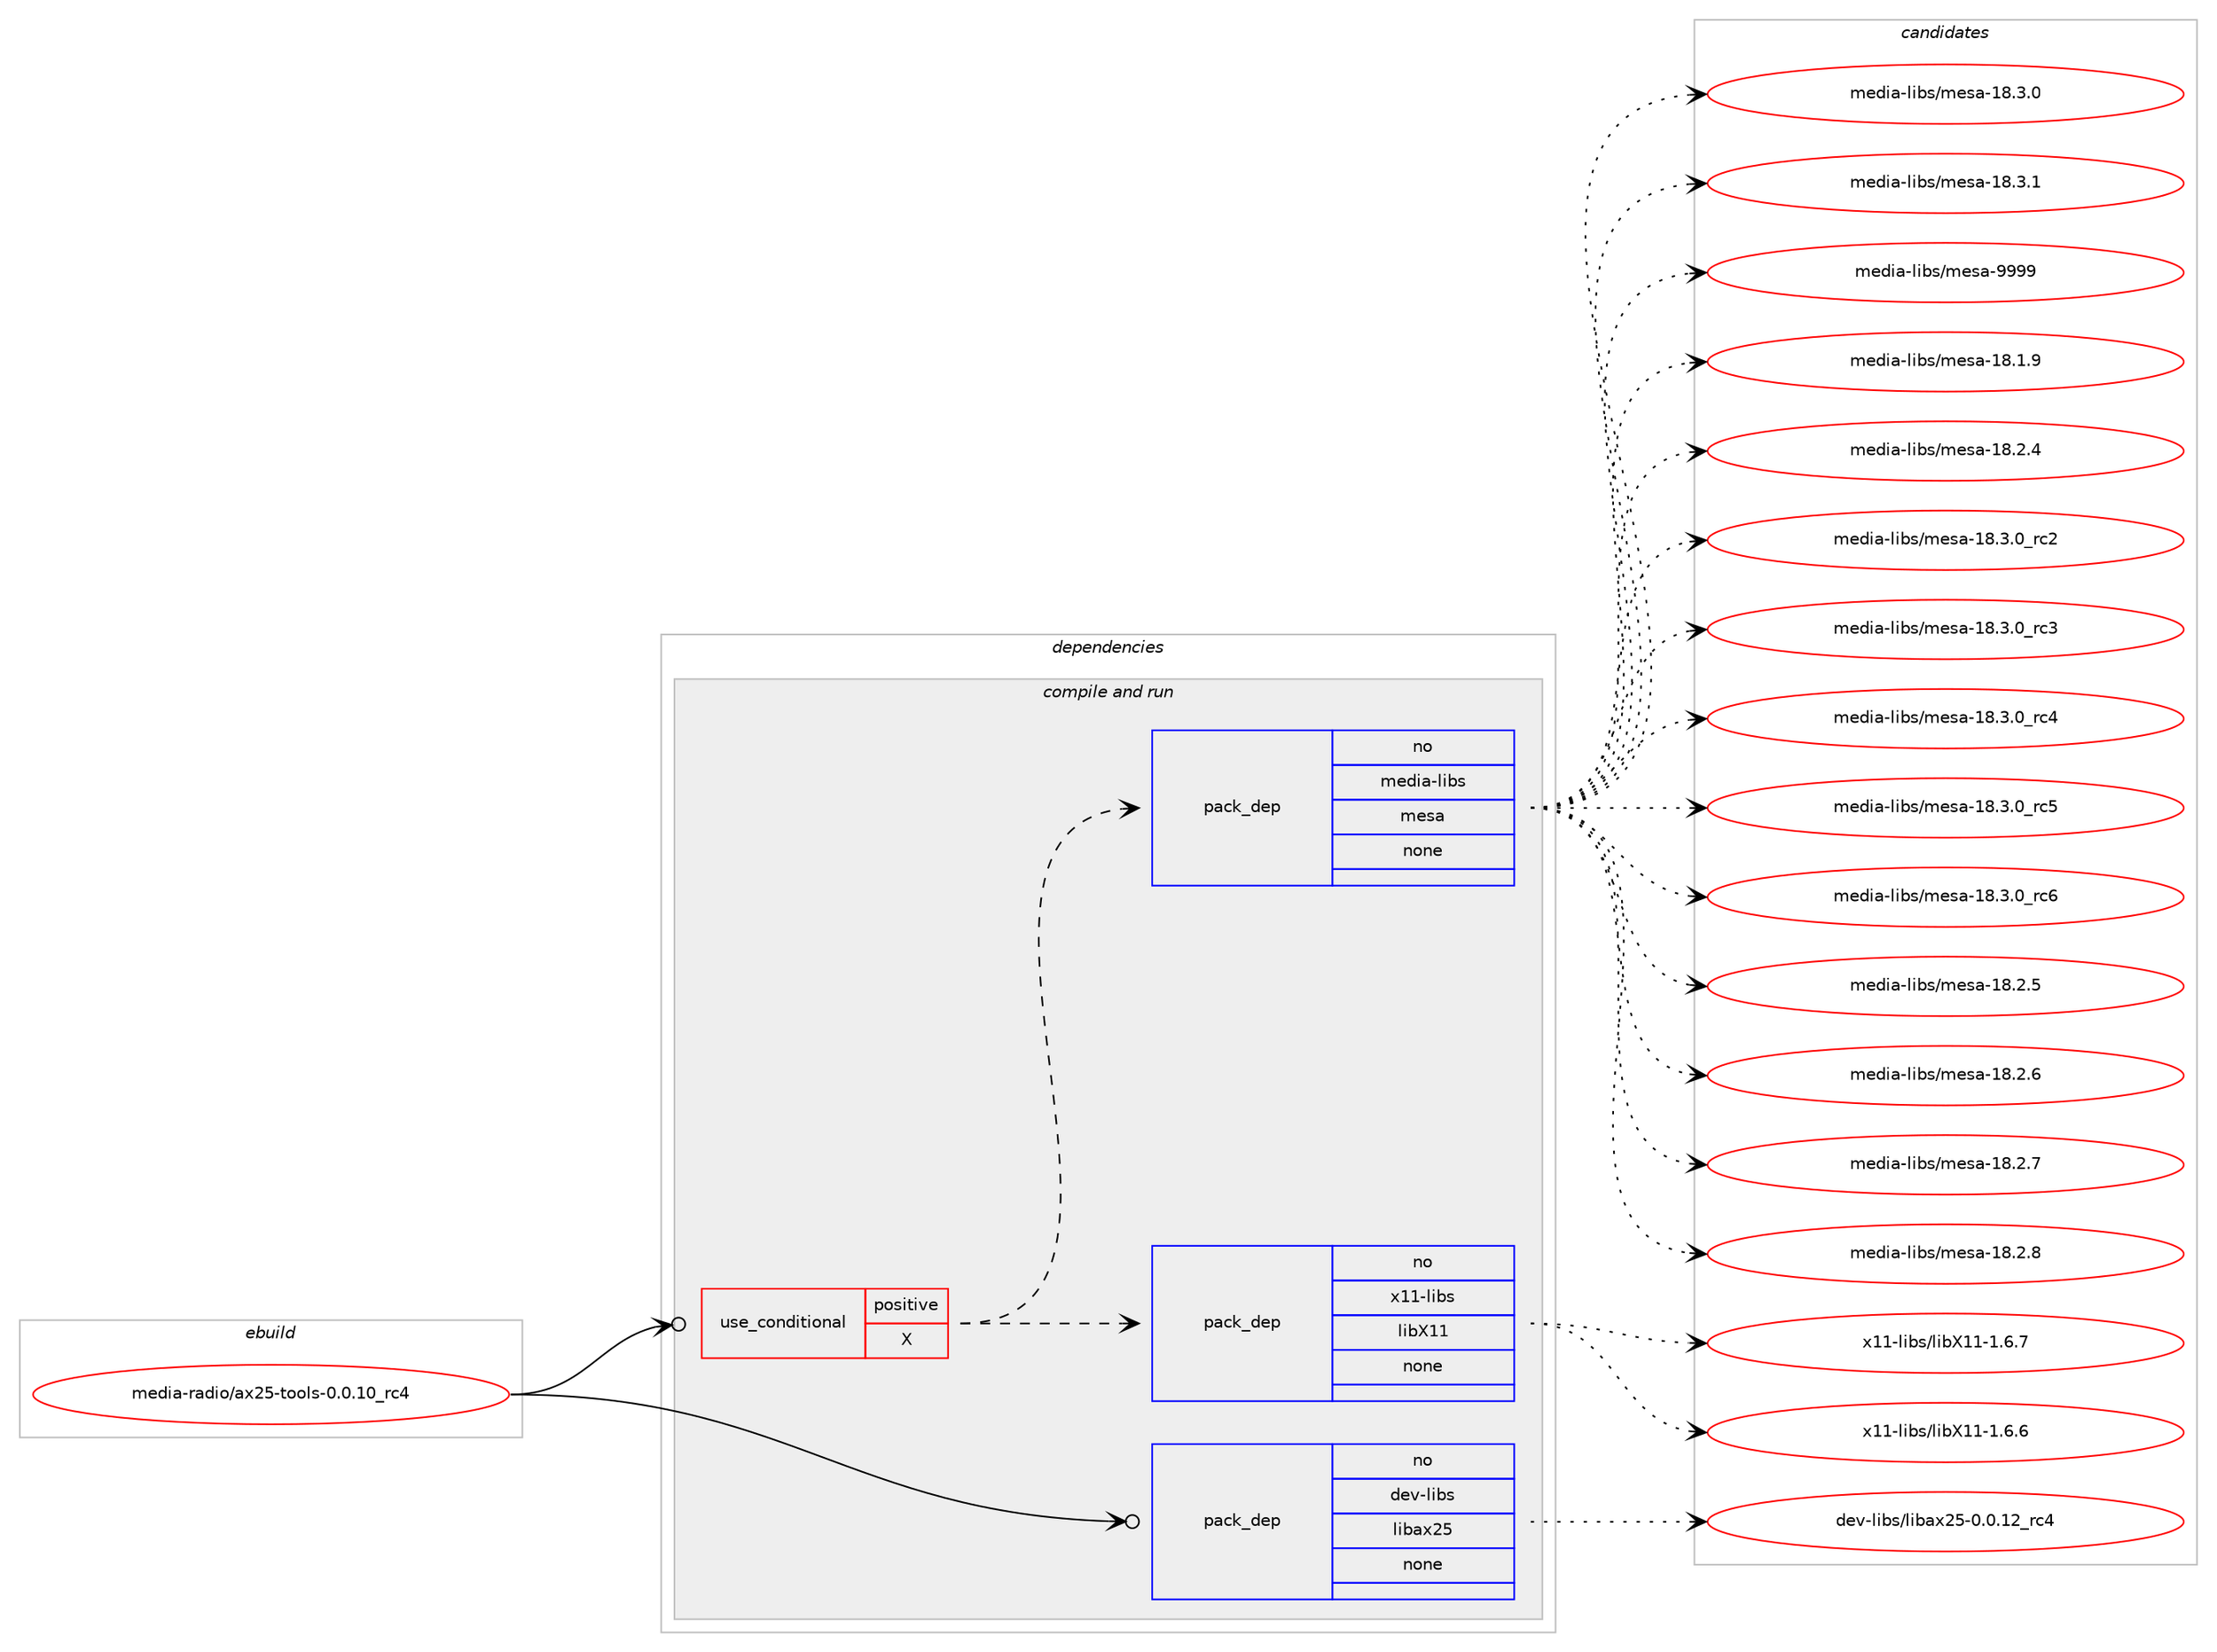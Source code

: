 digraph prolog {

# *************
# Graph options
# *************

newrank=true;
concentrate=true;
compound=true;
graph [rankdir=LR,fontname=Helvetica,fontsize=10,ranksep=1.5];#, ranksep=2.5, nodesep=0.2];
edge  [arrowhead=vee];
node  [fontname=Helvetica,fontsize=10];

# **********
# The ebuild
# **********

subgraph cluster_leftcol {
color=gray;
rank=same;
label=<<i>ebuild</i>>;
id [label="media-radio/ax25-tools-0.0.10_rc4", color=red, width=4, href="../media-radio/ax25-tools-0.0.10_rc4.svg"];
}

# ****************
# The dependencies
# ****************

subgraph cluster_midcol {
color=gray;
label=<<i>dependencies</i>>;
subgraph cluster_compile {
fillcolor="#eeeeee";
style=filled;
label=<<i>compile</i>>;
}
subgraph cluster_compileandrun {
fillcolor="#eeeeee";
style=filled;
label=<<i>compile and run</i>>;
subgraph cond307 {
dependency2656 [label=<<TABLE BORDER="0" CELLBORDER="1" CELLSPACING="0" CELLPADDING="4"><TR><TD ROWSPAN="3" CELLPADDING="10">use_conditional</TD></TR><TR><TD>positive</TD></TR><TR><TD>X</TD></TR></TABLE>>, shape=none, color=red];
subgraph pack2254 {
dependency2657 [label=<<TABLE BORDER="0" CELLBORDER="1" CELLSPACING="0" CELLPADDING="4" WIDTH="220"><TR><TD ROWSPAN="6" CELLPADDING="30">pack_dep</TD></TR><TR><TD WIDTH="110">no</TD></TR><TR><TD>x11-libs</TD></TR><TR><TD>libX11</TD></TR><TR><TD>none</TD></TR><TR><TD></TD></TR></TABLE>>, shape=none, color=blue];
}
dependency2656:e -> dependency2657:w [weight=20,style="dashed",arrowhead="vee"];
subgraph pack2255 {
dependency2658 [label=<<TABLE BORDER="0" CELLBORDER="1" CELLSPACING="0" CELLPADDING="4" WIDTH="220"><TR><TD ROWSPAN="6" CELLPADDING="30">pack_dep</TD></TR><TR><TD WIDTH="110">no</TD></TR><TR><TD>media-libs</TD></TR><TR><TD>mesa</TD></TR><TR><TD>none</TD></TR><TR><TD></TD></TR></TABLE>>, shape=none, color=blue];
}
dependency2656:e -> dependency2658:w [weight=20,style="dashed",arrowhead="vee"];
}
id:e -> dependency2656:w [weight=20,style="solid",arrowhead="odotvee"];
subgraph pack2256 {
dependency2659 [label=<<TABLE BORDER="0" CELLBORDER="1" CELLSPACING="0" CELLPADDING="4" WIDTH="220"><TR><TD ROWSPAN="6" CELLPADDING="30">pack_dep</TD></TR><TR><TD WIDTH="110">no</TD></TR><TR><TD>dev-libs</TD></TR><TR><TD>libax25</TD></TR><TR><TD>none</TD></TR><TR><TD></TD></TR></TABLE>>, shape=none, color=blue];
}
id:e -> dependency2659:w [weight=20,style="solid",arrowhead="odotvee"];
}
subgraph cluster_run {
fillcolor="#eeeeee";
style=filled;
label=<<i>run</i>>;
}
}

# **************
# The candidates
# **************

subgraph cluster_choices {
rank=same;
color=gray;
label=<<i>candidates</i>>;

subgraph choice2254 {
color=black;
nodesep=1;
choice120494945108105981154710810598884949454946544654 [label="x11-libs/libX11-1.6.6", color=red, width=4,href="../x11-libs/libX11-1.6.6.svg"];
choice120494945108105981154710810598884949454946544655 [label="x11-libs/libX11-1.6.7", color=red, width=4,href="../x11-libs/libX11-1.6.7.svg"];
dependency2657:e -> choice120494945108105981154710810598884949454946544654:w [style=dotted,weight="100"];
dependency2657:e -> choice120494945108105981154710810598884949454946544655:w [style=dotted,weight="100"];
}
subgraph choice2255 {
color=black;
nodesep=1;
choice109101100105974510810598115471091011159745495646494657 [label="media-libs/mesa-18.1.9", color=red, width=4,href="../media-libs/mesa-18.1.9.svg"];
choice109101100105974510810598115471091011159745495646504652 [label="media-libs/mesa-18.2.4", color=red, width=4,href="../media-libs/mesa-18.2.4.svg"];
choice109101100105974510810598115471091011159745495646514648951149950 [label="media-libs/mesa-18.3.0_rc2", color=red, width=4,href="../media-libs/mesa-18.3.0_rc2.svg"];
choice109101100105974510810598115471091011159745495646514648951149951 [label="media-libs/mesa-18.3.0_rc3", color=red, width=4,href="../media-libs/mesa-18.3.0_rc3.svg"];
choice109101100105974510810598115471091011159745495646514648951149952 [label="media-libs/mesa-18.3.0_rc4", color=red, width=4,href="../media-libs/mesa-18.3.0_rc4.svg"];
choice109101100105974510810598115471091011159745495646514648951149953 [label="media-libs/mesa-18.3.0_rc5", color=red, width=4,href="../media-libs/mesa-18.3.0_rc5.svg"];
choice109101100105974510810598115471091011159745495646514648951149954 [label="media-libs/mesa-18.3.0_rc6", color=red, width=4,href="../media-libs/mesa-18.3.0_rc6.svg"];
choice109101100105974510810598115471091011159745495646504653 [label="media-libs/mesa-18.2.5", color=red, width=4,href="../media-libs/mesa-18.2.5.svg"];
choice109101100105974510810598115471091011159745495646504654 [label="media-libs/mesa-18.2.6", color=red, width=4,href="../media-libs/mesa-18.2.6.svg"];
choice109101100105974510810598115471091011159745495646504655 [label="media-libs/mesa-18.2.7", color=red, width=4,href="../media-libs/mesa-18.2.7.svg"];
choice109101100105974510810598115471091011159745495646504656 [label="media-libs/mesa-18.2.8", color=red, width=4,href="../media-libs/mesa-18.2.8.svg"];
choice109101100105974510810598115471091011159745495646514648 [label="media-libs/mesa-18.3.0", color=red, width=4,href="../media-libs/mesa-18.3.0.svg"];
choice109101100105974510810598115471091011159745495646514649 [label="media-libs/mesa-18.3.1", color=red, width=4,href="../media-libs/mesa-18.3.1.svg"];
choice10910110010597451081059811547109101115974557575757 [label="media-libs/mesa-9999", color=red, width=4,href="../media-libs/mesa-9999.svg"];
dependency2658:e -> choice109101100105974510810598115471091011159745495646494657:w [style=dotted,weight="100"];
dependency2658:e -> choice109101100105974510810598115471091011159745495646504652:w [style=dotted,weight="100"];
dependency2658:e -> choice109101100105974510810598115471091011159745495646514648951149950:w [style=dotted,weight="100"];
dependency2658:e -> choice109101100105974510810598115471091011159745495646514648951149951:w [style=dotted,weight="100"];
dependency2658:e -> choice109101100105974510810598115471091011159745495646514648951149952:w [style=dotted,weight="100"];
dependency2658:e -> choice109101100105974510810598115471091011159745495646514648951149953:w [style=dotted,weight="100"];
dependency2658:e -> choice109101100105974510810598115471091011159745495646514648951149954:w [style=dotted,weight="100"];
dependency2658:e -> choice109101100105974510810598115471091011159745495646504653:w [style=dotted,weight="100"];
dependency2658:e -> choice109101100105974510810598115471091011159745495646504654:w [style=dotted,weight="100"];
dependency2658:e -> choice109101100105974510810598115471091011159745495646504655:w [style=dotted,weight="100"];
dependency2658:e -> choice109101100105974510810598115471091011159745495646504656:w [style=dotted,weight="100"];
dependency2658:e -> choice109101100105974510810598115471091011159745495646514648:w [style=dotted,weight="100"];
dependency2658:e -> choice109101100105974510810598115471091011159745495646514649:w [style=dotted,weight="100"];
dependency2658:e -> choice10910110010597451081059811547109101115974557575757:w [style=dotted,weight="100"];
}
subgraph choice2256 {
color=black;
nodesep=1;
choice1001011184510810598115471081059897120505345484648464950951149952 [label="dev-libs/libax25-0.0.12_rc4", color=red, width=4,href="../dev-libs/libax25-0.0.12_rc4.svg"];
dependency2659:e -> choice1001011184510810598115471081059897120505345484648464950951149952:w [style=dotted,weight="100"];
}
}

}

